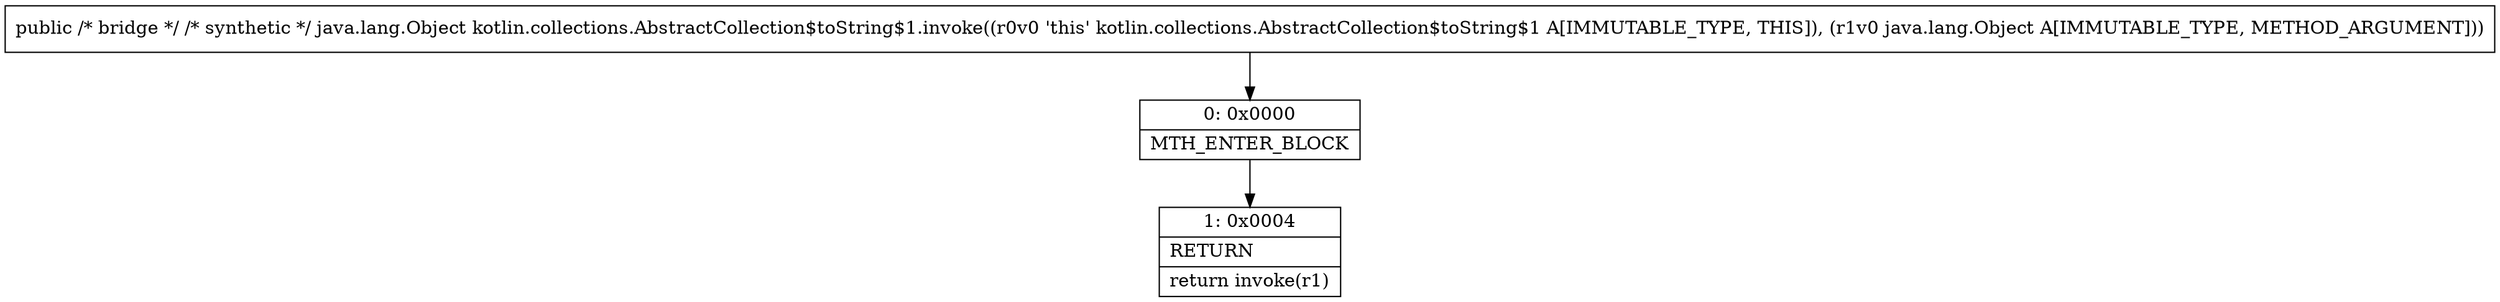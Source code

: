 digraph "CFG forkotlin.collections.AbstractCollection$toString$1.invoke(Ljava\/lang\/Object;)Ljava\/lang\/Object;" {
Node_0 [shape=record,label="{0\:\ 0x0000|MTH_ENTER_BLOCK\l}"];
Node_1 [shape=record,label="{1\:\ 0x0004|RETURN\l|return invoke(r1)\l}"];
MethodNode[shape=record,label="{public \/* bridge *\/ \/* synthetic *\/ java.lang.Object kotlin.collections.AbstractCollection$toString$1.invoke((r0v0 'this' kotlin.collections.AbstractCollection$toString$1 A[IMMUTABLE_TYPE, THIS]), (r1v0 java.lang.Object A[IMMUTABLE_TYPE, METHOD_ARGUMENT])) }"];
MethodNode -> Node_0;
Node_0 -> Node_1;
}

